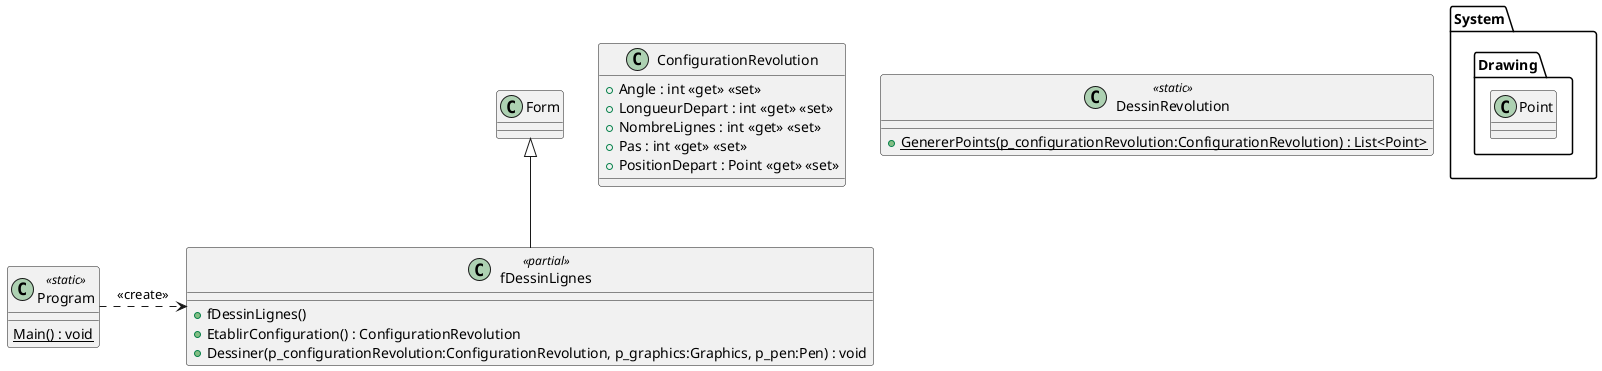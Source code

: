 @startuml diagDessin

namespace System.Drawing {
    class Point {}
}

class ConfigurationRevolution {
    + Angle : int <<get>> <<set>>
    + LongueurDepart : int <<get>> <<set>>
    + NombreLignes : int <<get>> <<set>>
    + Pas : int <<get>> <<set>>
    + PositionDepart : Point <<get>> <<set>>
}
class DessinRevolution <<static>> {
    + {static} GenererPoints(p_configurationRevolution:ConfigurationRevolution) : List<Point>
}
class fDessinLignes <<partial>> {
    + fDessinLignes()
    + EtablirConfiguration() : ConfigurationRevolution
    + Dessiner(p_configurationRevolution:ConfigurationRevolution, p_graphics:Graphics, p_pen:Pen) : void
}
Form <|-- fDessinLignes

class Program <<static>> {
    {static} Main() : void
}

Program .right.> fDessinLignes : <<create>>

@enduml
